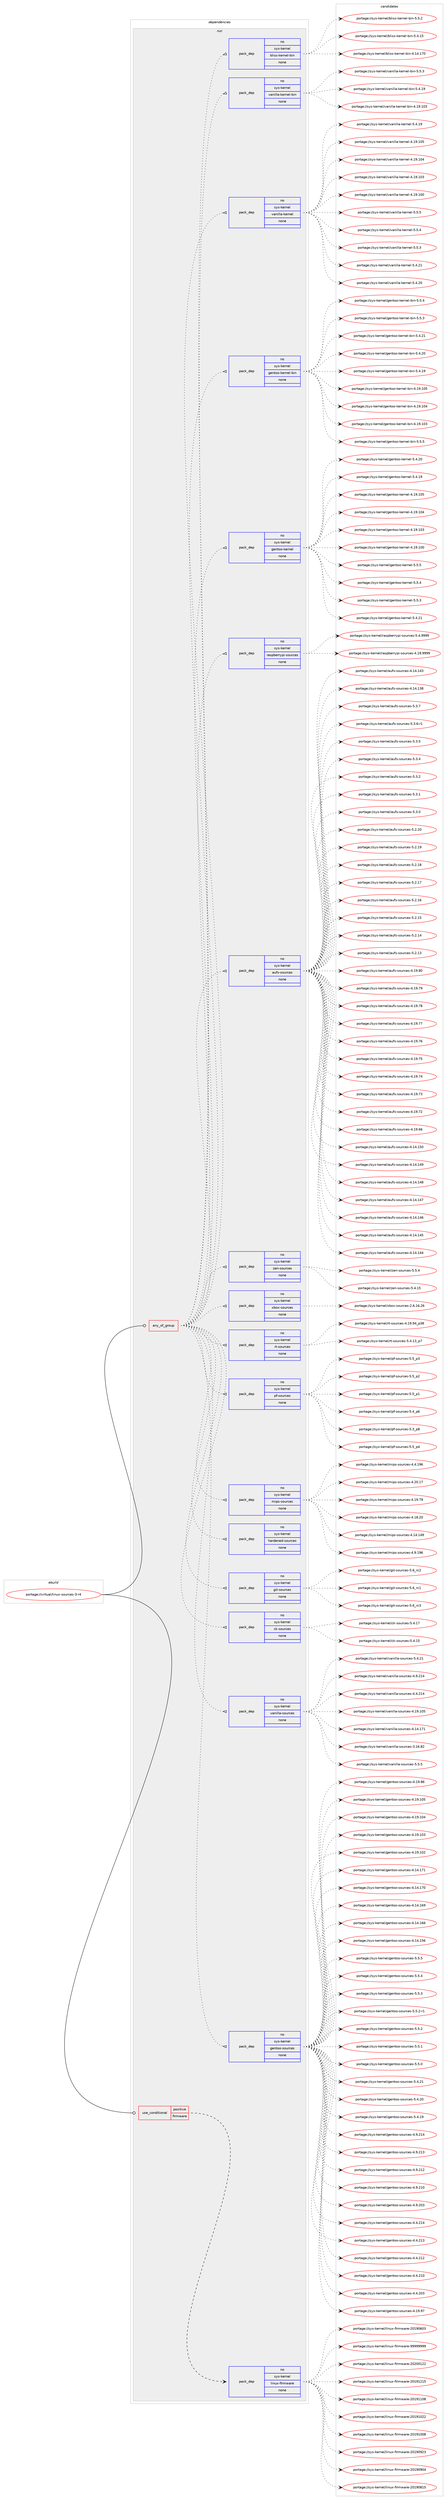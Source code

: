 digraph prolog {

# *************
# Graph options
# *************

newrank=true;
concentrate=true;
compound=true;
graph [rankdir=LR,fontname=Helvetica,fontsize=10,ranksep=1.5];#, ranksep=2.5, nodesep=0.2];
edge  [arrowhead=vee];
node  [fontname=Helvetica,fontsize=10];

# **********
# The ebuild
# **********

subgraph cluster_leftcol {
color=gray;
rank=same;
label=<<i>ebuild</i>>;
id [label="portage://virtual/linux-sources-3-r4", color=red, width=4, href="../virtual/linux-sources-3-r4.svg"];
}

# ****************
# The dependencies
# ****************

subgraph cluster_midcol {
color=gray;
label=<<i>dependencies</i>>;
subgraph cluster_compile {
fillcolor="#eeeeee";
style=filled;
label=<<i>compile</i>>;
}
subgraph cluster_compileandrun {
fillcolor="#eeeeee";
style=filled;
label=<<i>compile and run</i>>;
}
subgraph cluster_run {
fillcolor="#eeeeee";
style=filled;
label=<<i>run</i>>;
subgraph any614 {
dependency27042 [label=<<TABLE BORDER="0" CELLBORDER="1" CELLSPACING="0" CELLPADDING="4"><TR><TD CELLPADDING="10">any_of_group</TD></TR></TABLE>>, shape=none, color=red];subgraph pack21872 {
dependency27043 [label=<<TABLE BORDER="0" CELLBORDER="1" CELLSPACING="0" CELLPADDING="4" WIDTH="220"><TR><TD ROWSPAN="6" CELLPADDING="30">pack_dep</TD></TR><TR><TD WIDTH="110">no</TD></TR><TR><TD>sys-kernel</TD></TR><TR><TD>gentoo-sources</TD></TR><TR><TD>none</TD></TR><TR><TD></TD></TR></TABLE>>, shape=none, color=blue];
}
dependency27042:e -> dependency27043:w [weight=20,style="dotted",arrowhead="oinv"];
subgraph pack21873 {
dependency27044 [label=<<TABLE BORDER="0" CELLBORDER="1" CELLSPACING="0" CELLPADDING="4" WIDTH="220"><TR><TD ROWSPAN="6" CELLPADDING="30">pack_dep</TD></TR><TR><TD WIDTH="110">no</TD></TR><TR><TD>sys-kernel</TD></TR><TR><TD>vanilla-sources</TD></TR><TR><TD>none</TD></TR><TR><TD></TD></TR></TABLE>>, shape=none, color=blue];
}
dependency27042:e -> dependency27044:w [weight=20,style="dotted",arrowhead="oinv"];
subgraph pack21874 {
dependency27045 [label=<<TABLE BORDER="0" CELLBORDER="1" CELLSPACING="0" CELLPADDING="4" WIDTH="220"><TR><TD ROWSPAN="6" CELLPADDING="30">pack_dep</TD></TR><TR><TD WIDTH="110">no</TD></TR><TR><TD>sys-kernel</TD></TR><TR><TD>ck-sources</TD></TR><TR><TD>none</TD></TR><TR><TD></TD></TR></TABLE>>, shape=none, color=blue];
}
dependency27042:e -> dependency27045:w [weight=20,style="dotted",arrowhead="oinv"];
subgraph pack21875 {
dependency27046 [label=<<TABLE BORDER="0" CELLBORDER="1" CELLSPACING="0" CELLPADDING="4" WIDTH="220"><TR><TD ROWSPAN="6" CELLPADDING="30">pack_dep</TD></TR><TR><TD WIDTH="110">no</TD></TR><TR><TD>sys-kernel</TD></TR><TR><TD>git-sources</TD></TR><TR><TD>none</TD></TR><TR><TD></TD></TR></TABLE>>, shape=none, color=blue];
}
dependency27042:e -> dependency27046:w [weight=20,style="dotted",arrowhead="oinv"];
subgraph pack21876 {
dependency27047 [label=<<TABLE BORDER="0" CELLBORDER="1" CELLSPACING="0" CELLPADDING="4" WIDTH="220"><TR><TD ROWSPAN="6" CELLPADDING="30">pack_dep</TD></TR><TR><TD WIDTH="110">no</TD></TR><TR><TD>sys-kernel</TD></TR><TR><TD>hardened-sources</TD></TR><TR><TD>none</TD></TR><TR><TD></TD></TR></TABLE>>, shape=none, color=blue];
}
dependency27042:e -> dependency27047:w [weight=20,style="dotted",arrowhead="oinv"];
subgraph pack21877 {
dependency27048 [label=<<TABLE BORDER="0" CELLBORDER="1" CELLSPACING="0" CELLPADDING="4" WIDTH="220"><TR><TD ROWSPAN="6" CELLPADDING="30">pack_dep</TD></TR><TR><TD WIDTH="110">no</TD></TR><TR><TD>sys-kernel</TD></TR><TR><TD>mips-sources</TD></TR><TR><TD>none</TD></TR><TR><TD></TD></TR></TABLE>>, shape=none, color=blue];
}
dependency27042:e -> dependency27048:w [weight=20,style="dotted",arrowhead="oinv"];
subgraph pack21878 {
dependency27049 [label=<<TABLE BORDER="0" CELLBORDER="1" CELLSPACING="0" CELLPADDING="4" WIDTH="220"><TR><TD ROWSPAN="6" CELLPADDING="30">pack_dep</TD></TR><TR><TD WIDTH="110">no</TD></TR><TR><TD>sys-kernel</TD></TR><TR><TD>pf-sources</TD></TR><TR><TD>none</TD></TR><TR><TD></TD></TR></TABLE>>, shape=none, color=blue];
}
dependency27042:e -> dependency27049:w [weight=20,style="dotted",arrowhead="oinv"];
subgraph pack21879 {
dependency27050 [label=<<TABLE BORDER="0" CELLBORDER="1" CELLSPACING="0" CELLPADDING="4" WIDTH="220"><TR><TD ROWSPAN="6" CELLPADDING="30">pack_dep</TD></TR><TR><TD WIDTH="110">no</TD></TR><TR><TD>sys-kernel</TD></TR><TR><TD>rt-sources</TD></TR><TR><TD>none</TD></TR><TR><TD></TD></TR></TABLE>>, shape=none, color=blue];
}
dependency27042:e -> dependency27050:w [weight=20,style="dotted",arrowhead="oinv"];
subgraph pack21880 {
dependency27051 [label=<<TABLE BORDER="0" CELLBORDER="1" CELLSPACING="0" CELLPADDING="4" WIDTH="220"><TR><TD ROWSPAN="6" CELLPADDING="30">pack_dep</TD></TR><TR><TD WIDTH="110">no</TD></TR><TR><TD>sys-kernel</TD></TR><TR><TD>xbox-sources</TD></TR><TR><TD>none</TD></TR><TR><TD></TD></TR></TABLE>>, shape=none, color=blue];
}
dependency27042:e -> dependency27051:w [weight=20,style="dotted",arrowhead="oinv"];
subgraph pack21881 {
dependency27052 [label=<<TABLE BORDER="0" CELLBORDER="1" CELLSPACING="0" CELLPADDING="4" WIDTH="220"><TR><TD ROWSPAN="6" CELLPADDING="30">pack_dep</TD></TR><TR><TD WIDTH="110">no</TD></TR><TR><TD>sys-kernel</TD></TR><TR><TD>zen-sources</TD></TR><TR><TD>none</TD></TR><TR><TD></TD></TR></TABLE>>, shape=none, color=blue];
}
dependency27042:e -> dependency27052:w [weight=20,style="dotted",arrowhead="oinv"];
subgraph pack21882 {
dependency27053 [label=<<TABLE BORDER="0" CELLBORDER="1" CELLSPACING="0" CELLPADDING="4" WIDTH="220"><TR><TD ROWSPAN="6" CELLPADDING="30">pack_dep</TD></TR><TR><TD WIDTH="110">no</TD></TR><TR><TD>sys-kernel</TD></TR><TR><TD>aufs-sources</TD></TR><TR><TD>none</TD></TR><TR><TD></TD></TR></TABLE>>, shape=none, color=blue];
}
dependency27042:e -> dependency27053:w [weight=20,style="dotted",arrowhead="oinv"];
subgraph pack21883 {
dependency27054 [label=<<TABLE BORDER="0" CELLBORDER="1" CELLSPACING="0" CELLPADDING="4" WIDTH="220"><TR><TD ROWSPAN="6" CELLPADDING="30">pack_dep</TD></TR><TR><TD WIDTH="110">no</TD></TR><TR><TD>sys-kernel</TD></TR><TR><TD>raspberrypi-sources</TD></TR><TR><TD>none</TD></TR><TR><TD></TD></TR></TABLE>>, shape=none, color=blue];
}
dependency27042:e -> dependency27054:w [weight=20,style="dotted",arrowhead="oinv"];
subgraph pack21884 {
dependency27055 [label=<<TABLE BORDER="0" CELLBORDER="1" CELLSPACING="0" CELLPADDING="4" WIDTH="220"><TR><TD ROWSPAN="6" CELLPADDING="30">pack_dep</TD></TR><TR><TD WIDTH="110">no</TD></TR><TR><TD>sys-kernel</TD></TR><TR><TD>gentoo-kernel</TD></TR><TR><TD>none</TD></TR><TR><TD></TD></TR></TABLE>>, shape=none, color=blue];
}
dependency27042:e -> dependency27055:w [weight=20,style="dotted",arrowhead="oinv"];
subgraph pack21885 {
dependency27056 [label=<<TABLE BORDER="0" CELLBORDER="1" CELLSPACING="0" CELLPADDING="4" WIDTH="220"><TR><TD ROWSPAN="6" CELLPADDING="30">pack_dep</TD></TR><TR><TD WIDTH="110">no</TD></TR><TR><TD>sys-kernel</TD></TR><TR><TD>gentoo-kernel-bin</TD></TR><TR><TD>none</TD></TR><TR><TD></TD></TR></TABLE>>, shape=none, color=blue];
}
dependency27042:e -> dependency27056:w [weight=20,style="dotted",arrowhead="oinv"];
subgraph pack21886 {
dependency27057 [label=<<TABLE BORDER="0" CELLBORDER="1" CELLSPACING="0" CELLPADDING="4" WIDTH="220"><TR><TD ROWSPAN="6" CELLPADDING="30">pack_dep</TD></TR><TR><TD WIDTH="110">no</TD></TR><TR><TD>sys-kernel</TD></TR><TR><TD>vanilla-kernel</TD></TR><TR><TD>none</TD></TR><TR><TD></TD></TR></TABLE>>, shape=none, color=blue];
}
dependency27042:e -> dependency27057:w [weight=20,style="dotted",arrowhead="oinv"];
subgraph pack21887 {
dependency27058 [label=<<TABLE BORDER="0" CELLBORDER="1" CELLSPACING="0" CELLPADDING="4" WIDTH="220"><TR><TD ROWSPAN="6" CELLPADDING="30">pack_dep</TD></TR><TR><TD WIDTH="110">no</TD></TR><TR><TD>sys-kernel</TD></TR><TR><TD>vanilla-kernel-bin</TD></TR><TR><TD>none</TD></TR><TR><TD></TD></TR></TABLE>>, shape=none, color=blue];
}
dependency27042:e -> dependency27058:w [weight=20,style="dotted",arrowhead="oinv"];
subgraph pack21888 {
dependency27059 [label=<<TABLE BORDER="0" CELLBORDER="1" CELLSPACING="0" CELLPADDING="4" WIDTH="220"><TR><TD ROWSPAN="6" CELLPADDING="30">pack_dep</TD></TR><TR><TD WIDTH="110">no</TD></TR><TR><TD>sys-kernel</TD></TR><TR><TD>bliss-kernel-bin</TD></TR><TR><TD>none</TD></TR><TR><TD></TD></TR></TABLE>>, shape=none, color=blue];
}
dependency27042:e -> dependency27059:w [weight=20,style="dotted",arrowhead="oinv"];
}
id:e -> dependency27042:w [weight=20,style="solid",arrowhead="odot"];
subgraph cond4539 {
dependency27060 [label=<<TABLE BORDER="0" CELLBORDER="1" CELLSPACING="0" CELLPADDING="4"><TR><TD ROWSPAN="3" CELLPADDING="10">use_conditional</TD></TR><TR><TD>positive</TD></TR><TR><TD>firmware</TD></TR></TABLE>>, shape=none, color=red];
subgraph pack21889 {
dependency27061 [label=<<TABLE BORDER="0" CELLBORDER="1" CELLSPACING="0" CELLPADDING="4" WIDTH="220"><TR><TD ROWSPAN="6" CELLPADDING="30">pack_dep</TD></TR><TR><TD WIDTH="110">no</TD></TR><TR><TD>sys-kernel</TD></TR><TR><TD>linux-firmware</TD></TR><TR><TD>none</TD></TR><TR><TD></TD></TR></TABLE>>, shape=none, color=blue];
}
dependency27060:e -> dependency27061:w [weight=20,style="dashed",arrowhead="vee"];
}
id:e -> dependency27060:w [weight=20,style="solid",arrowhead="odot"];
}
}

# **************
# The candidates
# **************

subgraph cluster_choices {
rank=same;
color=gray;
label=<<i>candidates</i>>;

subgraph choice21872 {
color=black;
nodesep=1;
choice11512111545107101114110101108471031011101161111114511511111711499101115455346534653 [label="portage://sys-kernel/gentoo-sources-5.5.5", color=red, width=4,href="../sys-kernel/gentoo-sources-5.5.5.svg"];
choice11512111545107101114110101108471031011101161111114511511111711499101115455346534652 [label="portage://sys-kernel/gentoo-sources-5.5.4", color=red, width=4,href="../sys-kernel/gentoo-sources-5.5.4.svg"];
choice11512111545107101114110101108471031011101161111114511511111711499101115455346534651 [label="portage://sys-kernel/gentoo-sources-5.5.3", color=red, width=4,href="../sys-kernel/gentoo-sources-5.5.3.svg"];
choice115121115451071011141101011084710310111011611111145115111117114991011154553465346504511449 [label="portage://sys-kernel/gentoo-sources-5.5.2-r1", color=red, width=4,href="../sys-kernel/gentoo-sources-5.5.2-r1.svg"];
choice11512111545107101114110101108471031011101161111114511511111711499101115455346534650 [label="portage://sys-kernel/gentoo-sources-5.5.2", color=red, width=4,href="../sys-kernel/gentoo-sources-5.5.2.svg"];
choice11512111545107101114110101108471031011101161111114511511111711499101115455346534649 [label="portage://sys-kernel/gentoo-sources-5.5.1", color=red, width=4,href="../sys-kernel/gentoo-sources-5.5.1.svg"];
choice11512111545107101114110101108471031011101161111114511511111711499101115455346534648 [label="portage://sys-kernel/gentoo-sources-5.5.0", color=red, width=4,href="../sys-kernel/gentoo-sources-5.5.0.svg"];
choice1151211154510710111411010110847103101110116111111451151111171149910111545534652465049 [label="portage://sys-kernel/gentoo-sources-5.4.21", color=red, width=4,href="../sys-kernel/gentoo-sources-5.4.21.svg"];
choice1151211154510710111411010110847103101110116111111451151111171149910111545534652465048 [label="portage://sys-kernel/gentoo-sources-5.4.20", color=red, width=4,href="../sys-kernel/gentoo-sources-5.4.20.svg"];
choice1151211154510710111411010110847103101110116111111451151111171149910111545534652464957 [label="portage://sys-kernel/gentoo-sources-5.4.19", color=red, width=4,href="../sys-kernel/gentoo-sources-5.4.19.svg"];
choice115121115451071011141101011084710310111011611111145115111117114991011154552465746504952 [label="portage://sys-kernel/gentoo-sources-4.9.214", color=red, width=4,href="../sys-kernel/gentoo-sources-4.9.214.svg"];
choice115121115451071011141101011084710310111011611111145115111117114991011154552465746504951 [label="portage://sys-kernel/gentoo-sources-4.9.213", color=red, width=4,href="../sys-kernel/gentoo-sources-4.9.213.svg"];
choice115121115451071011141101011084710310111011611111145115111117114991011154552465746504950 [label="portage://sys-kernel/gentoo-sources-4.9.212", color=red, width=4,href="../sys-kernel/gentoo-sources-4.9.212.svg"];
choice115121115451071011141101011084710310111011611111145115111117114991011154552465746504948 [label="portage://sys-kernel/gentoo-sources-4.9.210", color=red, width=4,href="../sys-kernel/gentoo-sources-4.9.210.svg"];
choice115121115451071011141101011084710310111011611111145115111117114991011154552465746504851 [label="portage://sys-kernel/gentoo-sources-4.9.203", color=red, width=4,href="../sys-kernel/gentoo-sources-4.9.203.svg"];
choice115121115451071011141101011084710310111011611111145115111117114991011154552465246504952 [label="portage://sys-kernel/gentoo-sources-4.4.214", color=red, width=4,href="../sys-kernel/gentoo-sources-4.4.214.svg"];
choice115121115451071011141101011084710310111011611111145115111117114991011154552465246504951 [label="portage://sys-kernel/gentoo-sources-4.4.213", color=red, width=4,href="../sys-kernel/gentoo-sources-4.4.213.svg"];
choice115121115451071011141101011084710310111011611111145115111117114991011154552465246504950 [label="portage://sys-kernel/gentoo-sources-4.4.212", color=red, width=4,href="../sys-kernel/gentoo-sources-4.4.212.svg"];
choice115121115451071011141101011084710310111011611111145115111117114991011154552465246504948 [label="portage://sys-kernel/gentoo-sources-4.4.210", color=red, width=4,href="../sys-kernel/gentoo-sources-4.4.210.svg"];
choice115121115451071011141101011084710310111011611111145115111117114991011154552465246504851 [label="portage://sys-kernel/gentoo-sources-4.4.203", color=red, width=4,href="../sys-kernel/gentoo-sources-4.4.203.svg"];
choice115121115451071011141101011084710310111011611111145115111117114991011154552464957465755 [label="portage://sys-kernel/gentoo-sources-4.19.97", color=red, width=4,href="../sys-kernel/gentoo-sources-4.19.97.svg"];
choice115121115451071011141101011084710310111011611111145115111117114991011154552464957465654 [label="portage://sys-kernel/gentoo-sources-4.19.86", color=red, width=4,href="../sys-kernel/gentoo-sources-4.19.86.svg"];
choice11512111545107101114110101108471031011101161111114511511111711499101115455246495746494853 [label="portage://sys-kernel/gentoo-sources-4.19.105", color=red, width=4,href="../sys-kernel/gentoo-sources-4.19.105.svg"];
choice11512111545107101114110101108471031011101161111114511511111711499101115455246495746494852 [label="portage://sys-kernel/gentoo-sources-4.19.104", color=red, width=4,href="../sys-kernel/gentoo-sources-4.19.104.svg"];
choice11512111545107101114110101108471031011101161111114511511111711499101115455246495746494851 [label="portage://sys-kernel/gentoo-sources-4.19.103", color=red, width=4,href="../sys-kernel/gentoo-sources-4.19.103.svg"];
choice11512111545107101114110101108471031011101161111114511511111711499101115455246495746494850 [label="portage://sys-kernel/gentoo-sources-4.19.102", color=red, width=4,href="../sys-kernel/gentoo-sources-4.19.102.svg"];
choice11512111545107101114110101108471031011101161111114511511111711499101115455246495246495549 [label="portage://sys-kernel/gentoo-sources-4.14.171", color=red, width=4,href="../sys-kernel/gentoo-sources-4.14.171.svg"];
choice11512111545107101114110101108471031011101161111114511511111711499101115455246495246495548 [label="portage://sys-kernel/gentoo-sources-4.14.170", color=red, width=4,href="../sys-kernel/gentoo-sources-4.14.170.svg"];
choice11512111545107101114110101108471031011101161111114511511111711499101115455246495246495457 [label="portage://sys-kernel/gentoo-sources-4.14.169", color=red, width=4,href="../sys-kernel/gentoo-sources-4.14.169.svg"];
choice11512111545107101114110101108471031011101161111114511511111711499101115455246495246495454 [label="portage://sys-kernel/gentoo-sources-4.14.166", color=red, width=4,href="../sys-kernel/gentoo-sources-4.14.166.svg"];
choice11512111545107101114110101108471031011101161111114511511111711499101115455246495246495354 [label="portage://sys-kernel/gentoo-sources-4.14.156", color=red, width=4,href="../sys-kernel/gentoo-sources-4.14.156.svg"];
dependency27043:e -> choice11512111545107101114110101108471031011101161111114511511111711499101115455346534653:w [style=dotted,weight="100"];
dependency27043:e -> choice11512111545107101114110101108471031011101161111114511511111711499101115455346534652:w [style=dotted,weight="100"];
dependency27043:e -> choice11512111545107101114110101108471031011101161111114511511111711499101115455346534651:w [style=dotted,weight="100"];
dependency27043:e -> choice115121115451071011141101011084710310111011611111145115111117114991011154553465346504511449:w [style=dotted,weight="100"];
dependency27043:e -> choice11512111545107101114110101108471031011101161111114511511111711499101115455346534650:w [style=dotted,weight="100"];
dependency27043:e -> choice11512111545107101114110101108471031011101161111114511511111711499101115455346534649:w [style=dotted,weight="100"];
dependency27043:e -> choice11512111545107101114110101108471031011101161111114511511111711499101115455346534648:w [style=dotted,weight="100"];
dependency27043:e -> choice1151211154510710111411010110847103101110116111111451151111171149910111545534652465049:w [style=dotted,weight="100"];
dependency27043:e -> choice1151211154510710111411010110847103101110116111111451151111171149910111545534652465048:w [style=dotted,weight="100"];
dependency27043:e -> choice1151211154510710111411010110847103101110116111111451151111171149910111545534652464957:w [style=dotted,weight="100"];
dependency27043:e -> choice115121115451071011141101011084710310111011611111145115111117114991011154552465746504952:w [style=dotted,weight="100"];
dependency27043:e -> choice115121115451071011141101011084710310111011611111145115111117114991011154552465746504951:w [style=dotted,weight="100"];
dependency27043:e -> choice115121115451071011141101011084710310111011611111145115111117114991011154552465746504950:w [style=dotted,weight="100"];
dependency27043:e -> choice115121115451071011141101011084710310111011611111145115111117114991011154552465746504948:w [style=dotted,weight="100"];
dependency27043:e -> choice115121115451071011141101011084710310111011611111145115111117114991011154552465746504851:w [style=dotted,weight="100"];
dependency27043:e -> choice115121115451071011141101011084710310111011611111145115111117114991011154552465246504952:w [style=dotted,weight="100"];
dependency27043:e -> choice115121115451071011141101011084710310111011611111145115111117114991011154552465246504951:w [style=dotted,weight="100"];
dependency27043:e -> choice115121115451071011141101011084710310111011611111145115111117114991011154552465246504950:w [style=dotted,weight="100"];
dependency27043:e -> choice115121115451071011141101011084710310111011611111145115111117114991011154552465246504948:w [style=dotted,weight="100"];
dependency27043:e -> choice115121115451071011141101011084710310111011611111145115111117114991011154552465246504851:w [style=dotted,weight="100"];
dependency27043:e -> choice115121115451071011141101011084710310111011611111145115111117114991011154552464957465755:w [style=dotted,weight="100"];
dependency27043:e -> choice115121115451071011141101011084710310111011611111145115111117114991011154552464957465654:w [style=dotted,weight="100"];
dependency27043:e -> choice11512111545107101114110101108471031011101161111114511511111711499101115455246495746494853:w [style=dotted,weight="100"];
dependency27043:e -> choice11512111545107101114110101108471031011101161111114511511111711499101115455246495746494852:w [style=dotted,weight="100"];
dependency27043:e -> choice11512111545107101114110101108471031011101161111114511511111711499101115455246495746494851:w [style=dotted,weight="100"];
dependency27043:e -> choice11512111545107101114110101108471031011101161111114511511111711499101115455246495746494850:w [style=dotted,weight="100"];
dependency27043:e -> choice11512111545107101114110101108471031011101161111114511511111711499101115455246495246495549:w [style=dotted,weight="100"];
dependency27043:e -> choice11512111545107101114110101108471031011101161111114511511111711499101115455246495246495548:w [style=dotted,weight="100"];
dependency27043:e -> choice11512111545107101114110101108471031011101161111114511511111711499101115455246495246495457:w [style=dotted,weight="100"];
dependency27043:e -> choice11512111545107101114110101108471031011101161111114511511111711499101115455246495246495454:w [style=dotted,weight="100"];
dependency27043:e -> choice11512111545107101114110101108471031011101161111114511511111711499101115455246495246495354:w [style=dotted,weight="100"];
}
subgraph choice21873 {
color=black;
nodesep=1;
choice115121115451071011141101011084711897110105108108974511511111711499101115455346534653 [label="portage://sys-kernel/vanilla-sources-5.5.5", color=red, width=4,href="../sys-kernel/vanilla-sources-5.5.5.svg"];
choice11512111545107101114110101108471189711010510810897451151111171149910111545534652465049 [label="portage://sys-kernel/vanilla-sources-5.4.21", color=red, width=4,href="../sys-kernel/vanilla-sources-5.4.21.svg"];
choice1151211154510710111411010110847118971101051081089745115111117114991011154552465746504952 [label="portage://sys-kernel/vanilla-sources-4.9.214", color=red, width=4,href="../sys-kernel/vanilla-sources-4.9.214.svg"];
choice1151211154510710111411010110847118971101051081089745115111117114991011154552465246504952 [label="portage://sys-kernel/vanilla-sources-4.4.214", color=red, width=4,href="../sys-kernel/vanilla-sources-4.4.214.svg"];
choice115121115451071011141101011084711897110105108108974511511111711499101115455246495746494853 [label="portage://sys-kernel/vanilla-sources-4.19.105", color=red, width=4,href="../sys-kernel/vanilla-sources-4.19.105.svg"];
choice115121115451071011141101011084711897110105108108974511511111711499101115455246495246495549 [label="portage://sys-kernel/vanilla-sources-4.14.171", color=red, width=4,href="../sys-kernel/vanilla-sources-4.14.171.svg"];
choice1151211154510710111411010110847118971101051081089745115111117114991011154551464954465650 [label="portage://sys-kernel/vanilla-sources-3.16.82", color=red, width=4,href="../sys-kernel/vanilla-sources-3.16.82.svg"];
dependency27044:e -> choice115121115451071011141101011084711897110105108108974511511111711499101115455346534653:w [style=dotted,weight="100"];
dependency27044:e -> choice11512111545107101114110101108471189711010510810897451151111171149910111545534652465049:w [style=dotted,weight="100"];
dependency27044:e -> choice1151211154510710111411010110847118971101051081089745115111117114991011154552465746504952:w [style=dotted,weight="100"];
dependency27044:e -> choice1151211154510710111411010110847118971101051081089745115111117114991011154552465246504952:w [style=dotted,weight="100"];
dependency27044:e -> choice115121115451071011141101011084711897110105108108974511511111711499101115455246495746494853:w [style=dotted,weight="100"];
dependency27044:e -> choice115121115451071011141101011084711897110105108108974511511111711499101115455246495246495549:w [style=dotted,weight="100"];
dependency27044:e -> choice1151211154510710111411010110847118971101051081089745115111117114991011154551464954465650:w [style=dotted,weight="100"];
}
subgraph choice21874 {
color=black;
nodesep=1;
choice115121115451071011141101011084799107451151111171149910111545534652464955 [label="portage://sys-kernel/ck-sources-5.4.17", color=red, width=4,href="../sys-kernel/ck-sources-5.4.17.svg"];
choice115121115451071011141101011084799107451151111171149910111545534652464953 [label="portage://sys-kernel/ck-sources-5.4.15", color=red, width=4,href="../sys-kernel/ck-sources-5.4.15.svg"];
dependency27045:e -> choice115121115451071011141101011084799107451151111171149910111545534652464955:w [style=dotted,weight="100"];
dependency27045:e -> choice115121115451071011141101011084799107451151111171149910111545534652464953:w [style=dotted,weight="100"];
}
subgraph choice21875 {
color=black;
nodesep=1;
choice1151211154510710111411010110847103105116451151111171149910111545534654951149951 [label="portage://sys-kernel/git-sources-5.6_rc3", color=red, width=4,href="../sys-kernel/git-sources-5.6_rc3.svg"];
choice1151211154510710111411010110847103105116451151111171149910111545534654951149950 [label="portage://sys-kernel/git-sources-5.6_rc2", color=red, width=4,href="../sys-kernel/git-sources-5.6_rc2.svg"];
choice1151211154510710111411010110847103105116451151111171149910111545534654951149949 [label="portage://sys-kernel/git-sources-5.6_rc1", color=red, width=4,href="../sys-kernel/git-sources-5.6_rc1.svg"];
dependency27046:e -> choice1151211154510710111411010110847103105116451151111171149910111545534654951149951:w [style=dotted,weight="100"];
dependency27046:e -> choice1151211154510710111411010110847103105116451151111171149910111545534654951149950:w [style=dotted,weight="100"];
dependency27046:e -> choice1151211154510710111411010110847103105116451151111171149910111545534654951149949:w [style=dotted,weight="100"];
}
subgraph choice21876 {
color=black;
nodesep=1;
}
subgraph choice21877 {
color=black;
nodesep=1;
choice115121115451071011141101011084710910511211545115111117114991011154552465746495754 [label="portage://sys-kernel/mips-sources-4.9.196", color=red, width=4,href="../sys-kernel/mips-sources-4.9.196.svg"];
choice115121115451071011141101011084710910511211545115111117114991011154552465246495754 [label="portage://sys-kernel/mips-sources-4.4.196", color=red, width=4,href="../sys-kernel/mips-sources-4.4.196.svg"];
choice115121115451071011141101011084710910511211545115111117114991011154552465048464955 [label="portage://sys-kernel/mips-sources-4.20.17", color=red, width=4,href="../sys-kernel/mips-sources-4.20.17.svg"];
choice115121115451071011141101011084710910511211545115111117114991011154552464957465557 [label="portage://sys-kernel/mips-sources-4.19.79", color=red, width=4,href="../sys-kernel/mips-sources-4.19.79.svg"];
choice115121115451071011141101011084710910511211545115111117114991011154552464956465048 [label="portage://sys-kernel/mips-sources-4.18.20", color=red, width=4,href="../sys-kernel/mips-sources-4.18.20.svg"];
choice11512111545107101114110101108471091051121154511511111711499101115455246495246495257 [label="portage://sys-kernel/mips-sources-4.14.149", color=red, width=4,href="../sys-kernel/mips-sources-4.14.149.svg"];
dependency27048:e -> choice115121115451071011141101011084710910511211545115111117114991011154552465746495754:w [style=dotted,weight="100"];
dependency27048:e -> choice115121115451071011141101011084710910511211545115111117114991011154552465246495754:w [style=dotted,weight="100"];
dependency27048:e -> choice115121115451071011141101011084710910511211545115111117114991011154552465048464955:w [style=dotted,weight="100"];
dependency27048:e -> choice115121115451071011141101011084710910511211545115111117114991011154552464957465557:w [style=dotted,weight="100"];
dependency27048:e -> choice115121115451071011141101011084710910511211545115111117114991011154552464956465048:w [style=dotted,weight="100"];
dependency27048:e -> choice11512111545107101114110101108471091051121154511511111711499101115455246495246495257:w [style=dotted,weight="100"];
}
subgraph choice21878 {
color=black;
nodesep=1;
choice11512111545107101114110101108471121024511511111711499101115455346539511252 [label="portage://sys-kernel/pf-sources-5.5_p4", color=red, width=4,href="../sys-kernel/pf-sources-5.5_p4.svg"];
choice11512111545107101114110101108471121024511511111711499101115455346539511251 [label="portage://sys-kernel/pf-sources-5.5_p3", color=red, width=4,href="../sys-kernel/pf-sources-5.5_p3.svg"];
choice11512111545107101114110101108471121024511511111711499101115455346539511250 [label="portage://sys-kernel/pf-sources-5.5_p2", color=red, width=4,href="../sys-kernel/pf-sources-5.5_p2.svg"];
choice11512111545107101114110101108471121024511511111711499101115455346539511249 [label="portage://sys-kernel/pf-sources-5.5_p1", color=red, width=4,href="../sys-kernel/pf-sources-5.5_p1.svg"];
choice11512111545107101114110101108471121024511511111711499101115455346529511254 [label="portage://sys-kernel/pf-sources-5.4_p6", color=red, width=4,href="../sys-kernel/pf-sources-5.4_p6.svg"];
choice11512111545107101114110101108471121024511511111711499101115455346519511256 [label="portage://sys-kernel/pf-sources-5.3_p8", color=red, width=4,href="../sys-kernel/pf-sources-5.3_p8.svg"];
dependency27049:e -> choice11512111545107101114110101108471121024511511111711499101115455346539511252:w [style=dotted,weight="100"];
dependency27049:e -> choice11512111545107101114110101108471121024511511111711499101115455346539511251:w [style=dotted,weight="100"];
dependency27049:e -> choice11512111545107101114110101108471121024511511111711499101115455346539511250:w [style=dotted,weight="100"];
dependency27049:e -> choice11512111545107101114110101108471121024511511111711499101115455346539511249:w [style=dotted,weight="100"];
dependency27049:e -> choice11512111545107101114110101108471121024511511111711499101115455346529511254:w [style=dotted,weight="100"];
dependency27049:e -> choice11512111545107101114110101108471121024511511111711499101115455346519511256:w [style=dotted,weight="100"];
}
subgraph choice21879 {
color=black;
nodesep=1;
choice11512111545107101114110101108471141164511511111711499101115455346524649519511255 [label="portage://sys-kernel/rt-sources-5.4.13_p7", color=red, width=4,href="../sys-kernel/rt-sources-5.4.13_p7.svg"];
choice115121115451071011141101011084711411645115111117114991011154552464957465752951125156 [label="portage://sys-kernel/rt-sources-4.19.94_p38", color=red, width=4,href="../sys-kernel/rt-sources-4.19.94_p38.svg"];
dependency27050:e -> choice11512111545107101114110101108471141164511511111711499101115455346524649519511255:w [style=dotted,weight="100"];
dependency27050:e -> choice115121115451071011141101011084711411645115111117114991011154552464957465752951125156:w [style=dotted,weight="100"];
}
subgraph choice21880 {
color=black;
nodesep=1;
choice115121115451071011141101011084712098111120451151111171149910111545504654464954465054 [label="portage://sys-kernel/xbox-sources-2.6.16.26", color=red, width=4,href="../sys-kernel/xbox-sources-2.6.16.26.svg"];
dependency27051:e -> choice115121115451071011141101011084712098111120451151111171149910111545504654464954465054:w [style=dotted,weight="100"];
}
subgraph choice21881 {
color=black;
nodesep=1;
choice11512111545107101114110101108471221011104511511111711499101115455346534652 [label="portage://sys-kernel/zen-sources-5.5.4", color=red, width=4,href="../sys-kernel/zen-sources-5.5.4.svg"];
choice1151211154510710111411010110847122101110451151111171149910111545534652464953 [label="portage://sys-kernel/zen-sources-5.4.15", color=red, width=4,href="../sys-kernel/zen-sources-5.4.15.svg"];
dependency27052:e -> choice11512111545107101114110101108471221011104511511111711499101115455346534652:w [style=dotted,weight="100"];
dependency27052:e -> choice1151211154510710111411010110847122101110451151111171149910111545534652464953:w [style=dotted,weight="100"];
}
subgraph choice21882 {
color=black;
nodesep=1;
choice1151211154510710111411010110847971171021154511511111711499101115455346514655 [label="portage://sys-kernel/aufs-sources-5.3.7", color=red, width=4,href="../sys-kernel/aufs-sources-5.3.7.svg"];
choice11512111545107101114110101108479711710211545115111117114991011154553465146544511449 [label="portage://sys-kernel/aufs-sources-5.3.6-r1", color=red, width=4,href="../sys-kernel/aufs-sources-5.3.6-r1.svg"];
choice1151211154510710111411010110847971171021154511511111711499101115455346514653 [label="portage://sys-kernel/aufs-sources-5.3.5", color=red, width=4,href="../sys-kernel/aufs-sources-5.3.5.svg"];
choice1151211154510710111411010110847971171021154511511111711499101115455346514652 [label="portage://sys-kernel/aufs-sources-5.3.4", color=red, width=4,href="../sys-kernel/aufs-sources-5.3.4.svg"];
choice1151211154510710111411010110847971171021154511511111711499101115455346514650 [label="portage://sys-kernel/aufs-sources-5.3.2", color=red, width=4,href="../sys-kernel/aufs-sources-5.3.2.svg"];
choice1151211154510710111411010110847971171021154511511111711499101115455346514649 [label="portage://sys-kernel/aufs-sources-5.3.1", color=red, width=4,href="../sys-kernel/aufs-sources-5.3.1.svg"];
choice1151211154510710111411010110847971171021154511511111711499101115455346514648 [label="portage://sys-kernel/aufs-sources-5.3.0", color=red, width=4,href="../sys-kernel/aufs-sources-5.3.0.svg"];
choice115121115451071011141101011084797117102115451151111171149910111545534650465048 [label="portage://sys-kernel/aufs-sources-5.2.20", color=red, width=4,href="../sys-kernel/aufs-sources-5.2.20.svg"];
choice115121115451071011141101011084797117102115451151111171149910111545534650464957 [label="portage://sys-kernel/aufs-sources-5.2.19", color=red, width=4,href="../sys-kernel/aufs-sources-5.2.19.svg"];
choice115121115451071011141101011084797117102115451151111171149910111545534650464956 [label="portage://sys-kernel/aufs-sources-5.2.18", color=red, width=4,href="../sys-kernel/aufs-sources-5.2.18.svg"];
choice115121115451071011141101011084797117102115451151111171149910111545534650464955 [label="portage://sys-kernel/aufs-sources-5.2.17", color=red, width=4,href="../sys-kernel/aufs-sources-5.2.17.svg"];
choice115121115451071011141101011084797117102115451151111171149910111545534650464954 [label="portage://sys-kernel/aufs-sources-5.2.16", color=red, width=4,href="../sys-kernel/aufs-sources-5.2.16.svg"];
choice115121115451071011141101011084797117102115451151111171149910111545534650464953 [label="portage://sys-kernel/aufs-sources-5.2.15", color=red, width=4,href="../sys-kernel/aufs-sources-5.2.15.svg"];
choice115121115451071011141101011084797117102115451151111171149910111545534650464952 [label="portage://sys-kernel/aufs-sources-5.2.14", color=red, width=4,href="../sys-kernel/aufs-sources-5.2.14.svg"];
choice115121115451071011141101011084797117102115451151111171149910111545534650464951 [label="portage://sys-kernel/aufs-sources-5.2.13", color=red, width=4,href="../sys-kernel/aufs-sources-5.2.13.svg"];
choice11512111545107101114110101108479711710211545115111117114991011154552464957465648 [label="portage://sys-kernel/aufs-sources-4.19.80", color=red, width=4,href="../sys-kernel/aufs-sources-4.19.80.svg"];
choice11512111545107101114110101108479711710211545115111117114991011154552464957465557 [label="portage://sys-kernel/aufs-sources-4.19.79", color=red, width=4,href="../sys-kernel/aufs-sources-4.19.79.svg"];
choice11512111545107101114110101108479711710211545115111117114991011154552464957465556 [label="portage://sys-kernel/aufs-sources-4.19.78", color=red, width=4,href="../sys-kernel/aufs-sources-4.19.78.svg"];
choice11512111545107101114110101108479711710211545115111117114991011154552464957465555 [label="portage://sys-kernel/aufs-sources-4.19.77", color=red, width=4,href="../sys-kernel/aufs-sources-4.19.77.svg"];
choice11512111545107101114110101108479711710211545115111117114991011154552464957465554 [label="portage://sys-kernel/aufs-sources-4.19.76", color=red, width=4,href="../sys-kernel/aufs-sources-4.19.76.svg"];
choice11512111545107101114110101108479711710211545115111117114991011154552464957465553 [label="portage://sys-kernel/aufs-sources-4.19.75", color=red, width=4,href="../sys-kernel/aufs-sources-4.19.75.svg"];
choice11512111545107101114110101108479711710211545115111117114991011154552464957465552 [label="portage://sys-kernel/aufs-sources-4.19.74", color=red, width=4,href="../sys-kernel/aufs-sources-4.19.74.svg"];
choice11512111545107101114110101108479711710211545115111117114991011154552464957465551 [label="portage://sys-kernel/aufs-sources-4.19.73", color=red, width=4,href="../sys-kernel/aufs-sources-4.19.73.svg"];
choice11512111545107101114110101108479711710211545115111117114991011154552464957465550 [label="portage://sys-kernel/aufs-sources-4.19.72", color=red, width=4,href="../sys-kernel/aufs-sources-4.19.72.svg"];
choice11512111545107101114110101108479711710211545115111117114991011154552464957465454 [label="portage://sys-kernel/aufs-sources-4.19.66", color=red, width=4,href="../sys-kernel/aufs-sources-4.19.66.svg"];
choice1151211154510710111411010110847971171021154511511111711499101115455246495246495348 [label="portage://sys-kernel/aufs-sources-4.14.150", color=red, width=4,href="../sys-kernel/aufs-sources-4.14.150.svg"];
choice1151211154510710111411010110847971171021154511511111711499101115455246495246495257 [label="portage://sys-kernel/aufs-sources-4.14.149", color=red, width=4,href="../sys-kernel/aufs-sources-4.14.149.svg"];
choice1151211154510710111411010110847971171021154511511111711499101115455246495246495256 [label="portage://sys-kernel/aufs-sources-4.14.148", color=red, width=4,href="../sys-kernel/aufs-sources-4.14.148.svg"];
choice1151211154510710111411010110847971171021154511511111711499101115455246495246495255 [label="portage://sys-kernel/aufs-sources-4.14.147", color=red, width=4,href="../sys-kernel/aufs-sources-4.14.147.svg"];
choice1151211154510710111411010110847971171021154511511111711499101115455246495246495254 [label="portage://sys-kernel/aufs-sources-4.14.146", color=red, width=4,href="../sys-kernel/aufs-sources-4.14.146.svg"];
choice1151211154510710111411010110847971171021154511511111711499101115455246495246495253 [label="portage://sys-kernel/aufs-sources-4.14.145", color=red, width=4,href="../sys-kernel/aufs-sources-4.14.145.svg"];
choice1151211154510710111411010110847971171021154511511111711499101115455246495246495252 [label="portage://sys-kernel/aufs-sources-4.14.144", color=red, width=4,href="../sys-kernel/aufs-sources-4.14.144.svg"];
choice1151211154510710111411010110847971171021154511511111711499101115455246495246495251 [label="portage://sys-kernel/aufs-sources-4.14.143", color=red, width=4,href="../sys-kernel/aufs-sources-4.14.143.svg"];
choice1151211154510710111411010110847971171021154511511111711499101115455246495246495156 [label="portage://sys-kernel/aufs-sources-4.14.138", color=red, width=4,href="../sys-kernel/aufs-sources-4.14.138.svg"];
dependency27053:e -> choice1151211154510710111411010110847971171021154511511111711499101115455346514655:w [style=dotted,weight="100"];
dependency27053:e -> choice11512111545107101114110101108479711710211545115111117114991011154553465146544511449:w [style=dotted,weight="100"];
dependency27053:e -> choice1151211154510710111411010110847971171021154511511111711499101115455346514653:w [style=dotted,weight="100"];
dependency27053:e -> choice1151211154510710111411010110847971171021154511511111711499101115455346514652:w [style=dotted,weight="100"];
dependency27053:e -> choice1151211154510710111411010110847971171021154511511111711499101115455346514650:w [style=dotted,weight="100"];
dependency27053:e -> choice1151211154510710111411010110847971171021154511511111711499101115455346514649:w [style=dotted,weight="100"];
dependency27053:e -> choice1151211154510710111411010110847971171021154511511111711499101115455346514648:w [style=dotted,weight="100"];
dependency27053:e -> choice115121115451071011141101011084797117102115451151111171149910111545534650465048:w [style=dotted,weight="100"];
dependency27053:e -> choice115121115451071011141101011084797117102115451151111171149910111545534650464957:w [style=dotted,weight="100"];
dependency27053:e -> choice115121115451071011141101011084797117102115451151111171149910111545534650464956:w [style=dotted,weight="100"];
dependency27053:e -> choice115121115451071011141101011084797117102115451151111171149910111545534650464955:w [style=dotted,weight="100"];
dependency27053:e -> choice115121115451071011141101011084797117102115451151111171149910111545534650464954:w [style=dotted,weight="100"];
dependency27053:e -> choice115121115451071011141101011084797117102115451151111171149910111545534650464953:w [style=dotted,weight="100"];
dependency27053:e -> choice115121115451071011141101011084797117102115451151111171149910111545534650464952:w [style=dotted,weight="100"];
dependency27053:e -> choice115121115451071011141101011084797117102115451151111171149910111545534650464951:w [style=dotted,weight="100"];
dependency27053:e -> choice11512111545107101114110101108479711710211545115111117114991011154552464957465648:w [style=dotted,weight="100"];
dependency27053:e -> choice11512111545107101114110101108479711710211545115111117114991011154552464957465557:w [style=dotted,weight="100"];
dependency27053:e -> choice11512111545107101114110101108479711710211545115111117114991011154552464957465556:w [style=dotted,weight="100"];
dependency27053:e -> choice11512111545107101114110101108479711710211545115111117114991011154552464957465555:w [style=dotted,weight="100"];
dependency27053:e -> choice11512111545107101114110101108479711710211545115111117114991011154552464957465554:w [style=dotted,weight="100"];
dependency27053:e -> choice11512111545107101114110101108479711710211545115111117114991011154552464957465553:w [style=dotted,weight="100"];
dependency27053:e -> choice11512111545107101114110101108479711710211545115111117114991011154552464957465552:w [style=dotted,weight="100"];
dependency27053:e -> choice11512111545107101114110101108479711710211545115111117114991011154552464957465551:w [style=dotted,weight="100"];
dependency27053:e -> choice11512111545107101114110101108479711710211545115111117114991011154552464957465550:w [style=dotted,weight="100"];
dependency27053:e -> choice11512111545107101114110101108479711710211545115111117114991011154552464957465454:w [style=dotted,weight="100"];
dependency27053:e -> choice1151211154510710111411010110847971171021154511511111711499101115455246495246495348:w [style=dotted,weight="100"];
dependency27053:e -> choice1151211154510710111411010110847971171021154511511111711499101115455246495246495257:w [style=dotted,weight="100"];
dependency27053:e -> choice1151211154510710111411010110847971171021154511511111711499101115455246495246495256:w [style=dotted,weight="100"];
dependency27053:e -> choice1151211154510710111411010110847971171021154511511111711499101115455246495246495255:w [style=dotted,weight="100"];
dependency27053:e -> choice1151211154510710111411010110847971171021154511511111711499101115455246495246495254:w [style=dotted,weight="100"];
dependency27053:e -> choice1151211154510710111411010110847971171021154511511111711499101115455246495246495253:w [style=dotted,weight="100"];
dependency27053:e -> choice1151211154510710111411010110847971171021154511511111711499101115455246495246495252:w [style=dotted,weight="100"];
dependency27053:e -> choice1151211154510710111411010110847971171021154511511111711499101115455246495246495251:w [style=dotted,weight="100"];
dependency27053:e -> choice1151211154510710111411010110847971171021154511511111711499101115455246495246495156:w [style=dotted,weight="100"];
}
subgraph choice21883 {
color=black;
nodesep=1;
choice115121115451071011141101011084711497115112981011141141211121054511511111711499101115455346524657575757 [label="portage://sys-kernel/raspberrypi-sources-5.4.9999", color=red, width=4,href="../sys-kernel/raspberrypi-sources-5.4.9999.svg"];
choice11512111545107101114110101108471149711511298101114114121112105451151111171149910111545524649574657575757 [label="portage://sys-kernel/raspberrypi-sources-4.19.9999", color=red, width=4,href="../sys-kernel/raspberrypi-sources-4.19.9999.svg"];
dependency27054:e -> choice115121115451071011141101011084711497115112981011141141211121054511511111711499101115455346524657575757:w [style=dotted,weight="100"];
dependency27054:e -> choice11512111545107101114110101108471149711511298101114114121112105451151111171149910111545524649574657575757:w [style=dotted,weight="100"];
}
subgraph choice21884 {
color=black;
nodesep=1;
choice115121115451071011141101011084710310111011611111145107101114110101108455346534653 [label="portage://sys-kernel/gentoo-kernel-5.5.5", color=red, width=4,href="../sys-kernel/gentoo-kernel-5.5.5.svg"];
choice115121115451071011141101011084710310111011611111145107101114110101108455346534652 [label="portage://sys-kernel/gentoo-kernel-5.5.4", color=red, width=4,href="../sys-kernel/gentoo-kernel-5.5.4.svg"];
choice115121115451071011141101011084710310111011611111145107101114110101108455346534651 [label="portage://sys-kernel/gentoo-kernel-5.5.3", color=red, width=4,href="../sys-kernel/gentoo-kernel-5.5.3.svg"];
choice11512111545107101114110101108471031011101161111114510710111411010110845534652465049 [label="portage://sys-kernel/gentoo-kernel-5.4.21", color=red, width=4,href="../sys-kernel/gentoo-kernel-5.4.21.svg"];
choice11512111545107101114110101108471031011101161111114510710111411010110845534652465048 [label="portage://sys-kernel/gentoo-kernel-5.4.20", color=red, width=4,href="../sys-kernel/gentoo-kernel-5.4.20.svg"];
choice11512111545107101114110101108471031011101161111114510710111411010110845534652464957 [label="portage://sys-kernel/gentoo-kernel-5.4.19", color=red, width=4,href="../sys-kernel/gentoo-kernel-5.4.19.svg"];
choice115121115451071011141101011084710310111011611111145107101114110101108455246495746494853 [label="portage://sys-kernel/gentoo-kernel-4.19.105", color=red, width=4,href="../sys-kernel/gentoo-kernel-4.19.105.svg"];
choice115121115451071011141101011084710310111011611111145107101114110101108455246495746494852 [label="portage://sys-kernel/gentoo-kernel-4.19.104", color=red, width=4,href="../sys-kernel/gentoo-kernel-4.19.104.svg"];
choice115121115451071011141101011084710310111011611111145107101114110101108455246495746494851 [label="portage://sys-kernel/gentoo-kernel-4.19.103", color=red, width=4,href="../sys-kernel/gentoo-kernel-4.19.103.svg"];
choice115121115451071011141101011084710310111011611111145107101114110101108455246495746494848 [label="portage://sys-kernel/gentoo-kernel-4.19.100", color=red, width=4,href="../sys-kernel/gentoo-kernel-4.19.100.svg"];
dependency27055:e -> choice115121115451071011141101011084710310111011611111145107101114110101108455346534653:w [style=dotted,weight="100"];
dependency27055:e -> choice115121115451071011141101011084710310111011611111145107101114110101108455346534652:w [style=dotted,weight="100"];
dependency27055:e -> choice115121115451071011141101011084710310111011611111145107101114110101108455346534651:w [style=dotted,weight="100"];
dependency27055:e -> choice11512111545107101114110101108471031011101161111114510710111411010110845534652465049:w [style=dotted,weight="100"];
dependency27055:e -> choice11512111545107101114110101108471031011101161111114510710111411010110845534652465048:w [style=dotted,weight="100"];
dependency27055:e -> choice11512111545107101114110101108471031011101161111114510710111411010110845534652464957:w [style=dotted,weight="100"];
dependency27055:e -> choice115121115451071011141101011084710310111011611111145107101114110101108455246495746494853:w [style=dotted,weight="100"];
dependency27055:e -> choice115121115451071011141101011084710310111011611111145107101114110101108455246495746494852:w [style=dotted,weight="100"];
dependency27055:e -> choice115121115451071011141101011084710310111011611111145107101114110101108455246495746494851:w [style=dotted,weight="100"];
dependency27055:e -> choice115121115451071011141101011084710310111011611111145107101114110101108455246495746494848:w [style=dotted,weight="100"];
}
subgraph choice21885 {
color=black;
nodesep=1;
choice1151211154510710111411010110847103101110116111111451071011141101011084598105110455346534653 [label="portage://sys-kernel/gentoo-kernel-bin-5.5.5", color=red, width=4,href="../sys-kernel/gentoo-kernel-bin-5.5.5.svg"];
choice1151211154510710111411010110847103101110116111111451071011141101011084598105110455346534652 [label="portage://sys-kernel/gentoo-kernel-bin-5.5.4", color=red, width=4,href="../sys-kernel/gentoo-kernel-bin-5.5.4.svg"];
choice1151211154510710111411010110847103101110116111111451071011141101011084598105110455346534651 [label="portage://sys-kernel/gentoo-kernel-bin-5.5.3", color=red, width=4,href="../sys-kernel/gentoo-kernel-bin-5.5.3.svg"];
choice115121115451071011141101011084710310111011611111145107101114110101108459810511045534652465049 [label="portage://sys-kernel/gentoo-kernel-bin-5.4.21", color=red, width=4,href="../sys-kernel/gentoo-kernel-bin-5.4.21.svg"];
choice115121115451071011141101011084710310111011611111145107101114110101108459810511045534652465048 [label="portage://sys-kernel/gentoo-kernel-bin-5.4.20", color=red, width=4,href="../sys-kernel/gentoo-kernel-bin-5.4.20.svg"];
choice115121115451071011141101011084710310111011611111145107101114110101108459810511045534652464957 [label="portage://sys-kernel/gentoo-kernel-bin-5.4.19", color=red, width=4,href="../sys-kernel/gentoo-kernel-bin-5.4.19.svg"];
choice1151211154510710111411010110847103101110116111111451071011141101011084598105110455246495746494853 [label="portage://sys-kernel/gentoo-kernel-bin-4.19.105", color=red, width=4,href="../sys-kernel/gentoo-kernel-bin-4.19.105.svg"];
choice1151211154510710111411010110847103101110116111111451071011141101011084598105110455246495746494852 [label="portage://sys-kernel/gentoo-kernel-bin-4.19.104", color=red, width=4,href="../sys-kernel/gentoo-kernel-bin-4.19.104.svg"];
choice1151211154510710111411010110847103101110116111111451071011141101011084598105110455246495746494851 [label="portage://sys-kernel/gentoo-kernel-bin-4.19.103", color=red, width=4,href="../sys-kernel/gentoo-kernel-bin-4.19.103.svg"];
dependency27056:e -> choice1151211154510710111411010110847103101110116111111451071011141101011084598105110455346534653:w [style=dotted,weight="100"];
dependency27056:e -> choice1151211154510710111411010110847103101110116111111451071011141101011084598105110455346534652:w [style=dotted,weight="100"];
dependency27056:e -> choice1151211154510710111411010110847103101110116111111451071011141101011084598105110455346534651:w [style=dotted,weight="100"];
dependency27056:e -> choice115121115451071011141101011084710310111011611111145107101114110101108459810511045534652465049:w [style=dotted,weight="100"];
dependency27056:e -> choice115121115451071011141101011084710310111011611111145107101114110101108459810511045534652465048:w [style=dotted,weight="100"];
dependency27056:e -> choice115121115451071011141101011084710310111011611111145107101114110101108459810511045534652464957:w [style=dotted,weight="100"];
dependency27056:e -> choice1151211154510710111411010110847103101110116111111451071011141101011084598105110455246495746494853:w [style=dotted,weight="100"];
dependency27056:e -> choice1151211154510710111411010110847103101110116111111451071011141101011084598105110455246495746494852:w [style=dotted,weight="100"];
dependency27056:e -> choice1151211154510710111411010110847103101110116111111451071011141101011084598105110455246495746494851:w [style=dotted,weight="100"];
}
subgraph choice21886 {
color=black;
nodesep=1;
choice1151211154510710111411010110847118971101051081089745107101114110101108455346534653 [label="portage://sys-kernel/vanilla-kernel-5.5.5", color=red, width=4,href="../sys-kernel/vanilla-kernel-5.5.5.svg"];
choice1151211154510710111411010110847118971101051081089745107101114110101108455346534652 [label="portage://sys-kernel/vanilla-kernel-5.5.4", color=red, width=4,href="../sys-kernel/vanilla-kernel-5.5.4.svg"];
choice1151211154510710111411010110847118971101051081089745107101114110101108455346534651 [label="portage://sys-kernel/vanilla-kernel-5.5.3", color=red, width=4,href="../sys-kernel/vanilla-kernel-5.5.3.svg"];
choice115121115451071011141101011084711897110105108108974510710111411010110845534652465049 [label="portage://sys-kernel/vanilla-kernel-5.4.21", color=red, width=4,href="../sys-kernel/vanilla-kernel-5.4.21.svg"];
choice115121115451071011141101011084711897110105108108974510710111411010110845534652465048 [label="portage://sys-kernel/vanilla-kernel-5.4.20", color=red, width=4,href="../sys-kernel/vanilla-kernel-5.4.20.svg"];
choice115121115451071011141101011084711897110105108108974510710111411010110845534652464957 [label="portage://sys-kernel/vanilla-kernel-5.4.19", color=red, width=4,href="../sys-kernel/vanilla-kernel-5.4.19.svg"];
choice1151211154510710111411010110847118971101051081089745107101114110101108455246495746494853 [label="portage://sys-kernel/vanilla-kernel-4.19.105", color=red, width=4,href="../sys-kernel/vanilla-kernel-4.19.105.svg"];
choice1151211154510710111411010110847118971101051081089745107101114110101108455246495746494852 [label="portage://sys-kernel/vanilla-kernel-4.19.104", color=red, width=4,href="../sys-kernel/vanilla-kernel-4.19.104.svg"];
choice1151211154510710111411010110847118971101051081089745107101114110101108455246495746494851 [label="portage://sys-kernel/vanilla-kernel-4.19.103", color=red, width=4,href="../sys-kernel/vanilla-kernel-4.19.103.svg"];
choice1151211154510710111411010110847118971101051081089745107101114110101108455246495746494848 [label="portage://sys-kernel/vanilla-kernel-4.19.100", color=red, width=4,href="../sys-kernel/vanilla-kernel-4.19.100.svg"];
dependency27057:e -> choice1151211154510710111411010110847118971101051081089745107101114110101108455346534653:w [style=dotted,weight="100"];
dependency27057:e -> choice1151211154510710111411010110847118971101051081089745107101114110101108455346534652:w [style=dotted,weight="100"];
dependency27057:e -> choice1151211154510710111411010110847118971101051081089745107101114110101108455346534651:w [style=dotted,weight="100"];
dependency27057:e -> choice115121115451071011141101011084711897110105108108974510710111411010110845534652465049:w [style=dotted,weight="100"];
dependency27057:e -> choice115121115451071011141101011084711897110105108108974510710111411010110845534652465048:w [style=dotted,weight="100"];
dependency27057:e -> choice115121115451071011141101011084711897110105108108974510710111411010110845534652464957:w [style=dotted,weight="100"];
dependency27057:e -> choice1151211154510710111411010110847118971101051081089745107101114110101108455246495746494853:w [style=dotted,weight="100"];
dependency27057:e -> choice1151211154510710111411010110847118971101051081089745107101114110101108455246495746494852:w [style=dotted,weight="100"];
dependency27057:e -> choice1151211154510710111411010110847118971101051081089745107101114110101108455246495746494851:w [style=dotted,weight="100"];
dependency27057:e -> choice1151211154510710111411010110847118971101051081089745107101114110101108455246495746494848:w [style=dotted,weight="100"];
}
subgraph choice21887 {
color=black;
nodesep=1;
choice11512111545107101114110101108471189711010510810897451071011141101011084598105110455346534651 [label="portage://sys-kernel/vanilla-kernel-bin-5.5.3", color=red, width=4,href="../sys-kernel/vanilla-kernel-bin-5.5.3.svg"];
choice1151211154510710111411010110847118971101051081089745107101114110101108459810511045534652464957 [label="portage://sys-kernel/vanilla-kernel-bin-5.4.19", color=red, width=4,href="../sys-kernel/vanilla-kernel-bin-5.4.19.svg"];
choice11512111545107101114110101108471189711010510810897451071011141101011084598105110455246495746494851 [label="portage://sys-kernel/vanilla-kernel-bin-4.19.103", color=red, width=4,href="../sys-kernel/vanilla-kernel-bin-4.19.103.svg"];
dependency27058:e -> choice11512111545107101114110101108471189711010510810897451071011141101011084598105110455346534651:w [style=dotted,weight="100"];
dependency27058:e -> choice1151211154510710111411010110847118971101051081089745107101114110101108459810511045534652464957:w [style=dotted,weight="100"];
dependency27058:e -> choice11512111545107101114110101108471189711010510810897451071011141101011084598105110455246495746494851:w [style=dotted,weight="100"];
}
subgraph choice21888 {
color=black;
nodesep=1;
choice115121115451071011141101011084798108105115115451071011141101011084598105110455346534650 [label="portage://sys-kernel/bliss-kernel-bin-5.5.2", color=red, width=4,href="../sys-kernel/bliss-kernel-bin-5.5.2.svg"];
choice11512111545107101114110101108479810810511511545107101114110101108459810511045534652464953 [label="portage://sys-kernel/bliss-kernel-bin-5.4.15", color=red, width=4,href="../sys-kernel/bliss-kernel-bin-5.4.15.svg"];
choice115121115451071011141101011084798108105115115451071011141101011084598105110455246495246495548 [label="portage://sys-kernel/bliss-kernel-bin-4.14.170", color=red, width=4,href="../sys-kernel/bliss-kernel-bin-4.14.170.svg"];
dependency27059:e -> choice115121115451071011141101011084798108105115115451071011141101011084598105110455346534650:w [style=dotted,weight="100"];
dependency27059:e -> choice11512111545107101114110101108479810810511511545107101114110101108459810511045534652464953:w [style=dotted,weight="100"];
dependency27059:e -> choice115121115451071011141101011084798108105115115451071011141101011084598105110455246495246495548:w [style=dotted,weight="100"];
}
subgraph choice21889 {
color=black;
nodesep=1;
choice11512111545107101114110101108471081051101171204510210511410911997114101455757575757575757 [label="portage://sys-kernel/linux-firmware-99999999", color=red, width=4,href="../sys-kernel/linux-firmware-99999999.svg"];
choice11512111545107101114110101108471081051101171204510210511410911997114101455048504848495050 [label="portage://sys-kernel/linux-firmware-20200122", color=red, width=4,href="../sys-kernel/linux-firmware-20200122.svg"];
choice11512111545107101114110101108471081051101171204510210511410911997114101455048495749504953 [label="portage://sys-kernel/linux-firmware-20191215", color=red, width=4,href="../sys-kernel/linux-firmware-20191215.svg"];
choice11512111545107101114110101108471081051101171204510210511410911997114101455048495749494856 [label="portage://sys-kernel/linux-firmware-20191108", color=red, width=4,href="../sys-kernel/linux-firmware-20191108.svg"];
choice11512111545107101114110101108471081051101171204510210511410911997114101455048495749485050 [label="portage://sys-kernel/linux-firmware-20191022", color=red, width=4,href="../sys-kernel/linux-firmware-20191022.svg"];
choice11512111545107101114110101108471081051101171204510210511410911997114101455048495749484856 [label="portage://sys-kernel/linux-firmware-20191008", color=red, width=4,href="../sys-kernel/linux-firmware-20191008.svg"];
choice11512111545107101114110101108471081051101171204510210511410911997114101455048495748575051 [label="portage://sys-kernel/linux-firmware-20190923", color=red, width=4,href="../sys-kernel/linux-firmware-20190923.svg"];
choice11512111545107101114110101108471081051101171204510210511410911997114101455048495748574852 [label="portage://sys-kernel/linux-firmware-20190904", color=red, width=4,href="../sys-kernel/linux-firmware-20190904.svg"];
choice11512111545107101114110101108471081051101171204510210511410911997114101455048495748564953 [label="portage://sys-kernel/linux-firmware-20190815", color=red, width=4,href="../sys-kernel/linux-firmware-20190815.svg"];
choice11512111545107101114110101108471081051101171204510210511410911997114101455048495748544851 [label="portage://sys-kernel/linux-firmware-20190603", color=red, width=4,href="../sys-kernel/linux-firmware-20190603.svg"];
dependency27061:e -> choice11512111545107101114110101108471081051101171204510210511410911997114101455757575757575757:w [style=dotted,weight="100"];
dependency27061:e -> choice11512111545107101114110101108471081051101171204510210511410911997114101455048504848495050:w [style=dotted,weight="100"];
dependency27061:e -> choice11512111545107101114110101108471081051101171204510210511410911997114101455048495749504953:w [style=dotted,weight="100"];
dependency27061:e -> choice11512111545107101114110101108471081051101171204510210511410911997114101455048495749494856:w [style=dotted,weight="100"];
dependency27061:e -> choice11512111545107101114110101108471081051101171204510210511410911997114101455048495749485050:w [style=dotted,weight="100"];
dependency27061:e -> choice11512111545107101114110101108471081051101171204510210511410911997114101455048495749484856:w [style=dotted,weight="100"];
dependency27061:e -> choice11512111545107101114110101108471081051101171204510210511410911997114101455048495748575051:w [style=dotted,weight="100"];
dependency27061:e -> choice11512111545107101114110101108471081051101171204510210511410911997114101455048495748574852:w [style=dotted,weight="100"];
dependency27061:e -> choice11512111545107101114110101108471081051101171204510210511410911997114101455048495748564953:w [style=dotted,weight="100"];
dependency27061:e -> choice11512111545107101114110101108471081051101171204510210511410911997114101455048495748544851:w [style=dotted,weight="100"];
}
}

}
